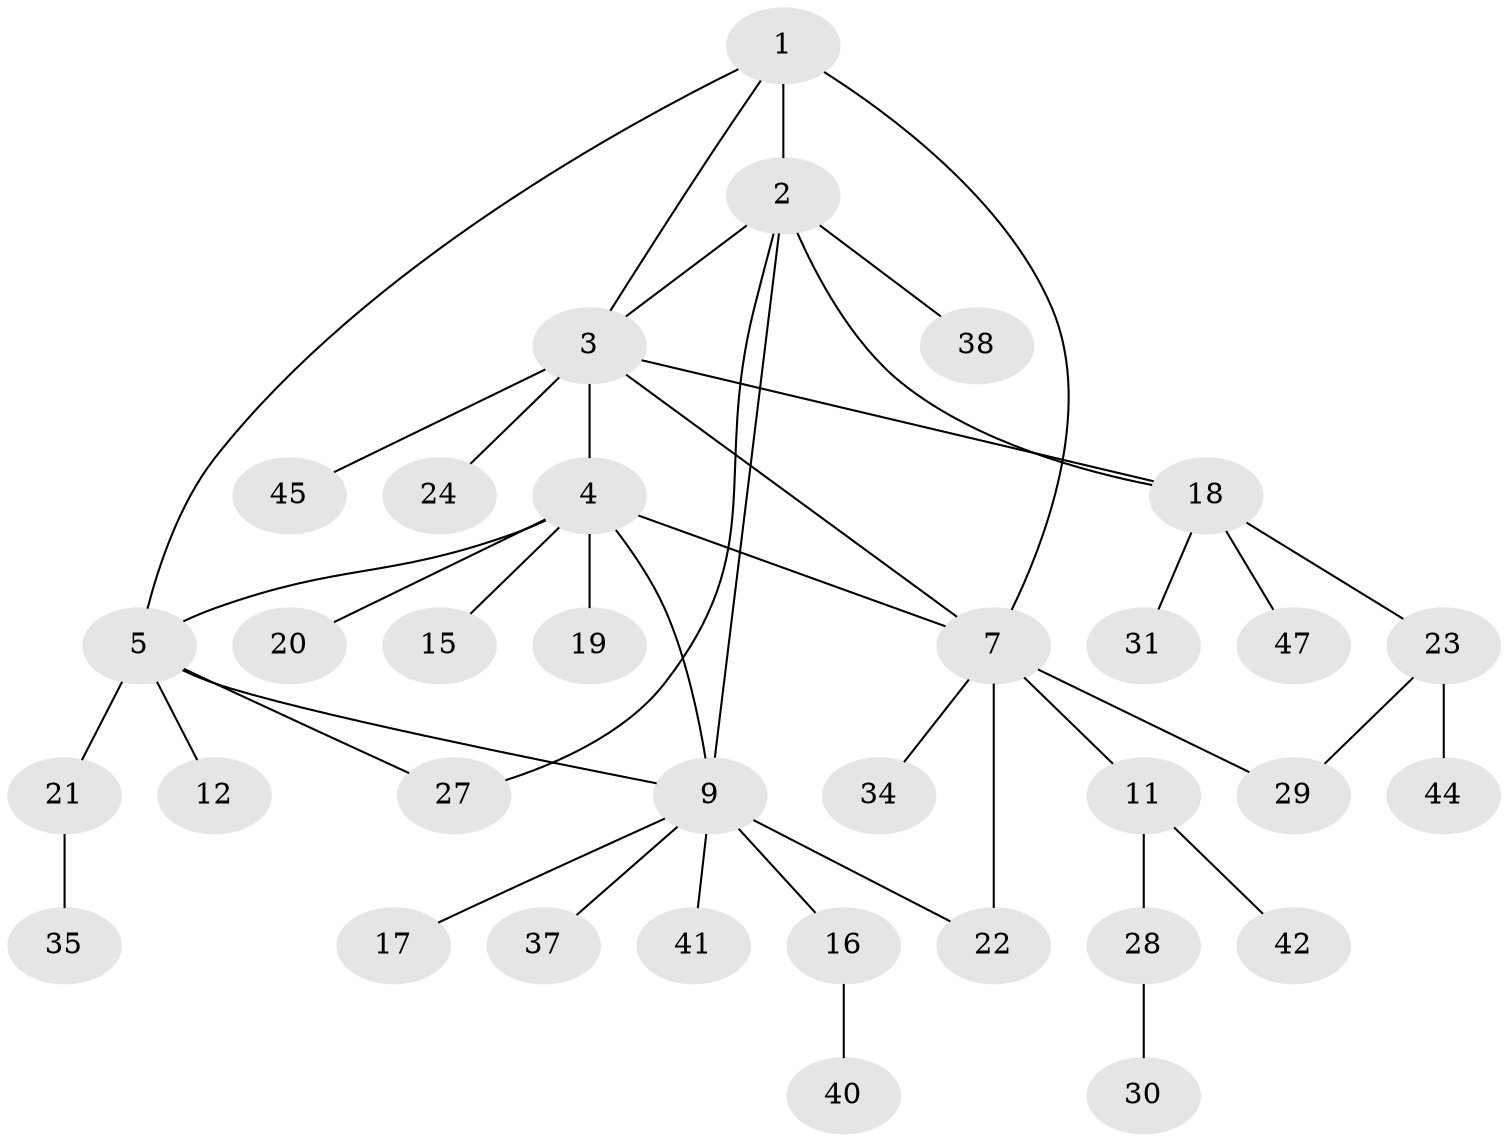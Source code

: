 // original degree distribution, {4: 0.08163265306122448, 6: 0.04081632653061224, 7: 0.04081632653061224, 5: 0.04081632653061224, 3: 0.08163265306122448, 9: 0.02040816326530612, 1: 0.46938775510204084, 2: 0.22448979591836735}
// Generated by graph-tools (version 1.1) at 2025/11/02/27/25 16:11:33]
// undirected, 34 vertices, 43 edges
graph export_dot {
graph [start="1"]
  node [color=gray90,style=filled];
  1 [super="+6"];
  2 [super="+46"];
  3 [super="+14"];
  4 [super="+10"];
  5 [super="+36"];
  7 [super="+8"];
  9 [super="+13"];
  11;
  12;
  15;
  16 [super="+26"];
  17;
  18 [super="+32"];
  19;
  20 [super="+33"];
  21 [super="+25"];
  22;
  23 [super="+48"];
  24;
  27 [super="+39"];
  28 [super="+43"];
  29;
  30;
  31;
  34;
  35;
  37;
  38;
  40;
  41 [super="+49"];
  42;
  44;
  45;
  47;
  1 -- 2;
  1 -- 3;
  1 -- 7 [weight=2];
  1 -- 5;
  2 -- 9;
  2 -- 18;
  2 -- 27;
  2 -- 38;
  2 -- 3;
  3 -- 4;
  3 -- 7;
  3 -- 24;
  3 -- 18;
  3 -- 45;
  4 -- 5;
  4 -- 15;
  4 -- 20;
  4 -- 9;
  4 -- 19;
  4 -- 7;
  5 -- 9;
  5 -- 12;
  5 -- 21;
  5 -- 27;
  7 -- 11;
  7 -- 22;
  7 -- 29;
  7 -- 34;
  9 -- 16;
  9 -- 17;
  9 -- 22;
  9 -- 37;
  9 -- 41;
  11 -- 28;
  11 -- 42;
  16 -- 40;
  18 -- 23;
  18 -- 31;
  18 -- 47;
  21 -- 35;
  23 -- 29;
  23 -- 44;
  28 -- 30;
}
